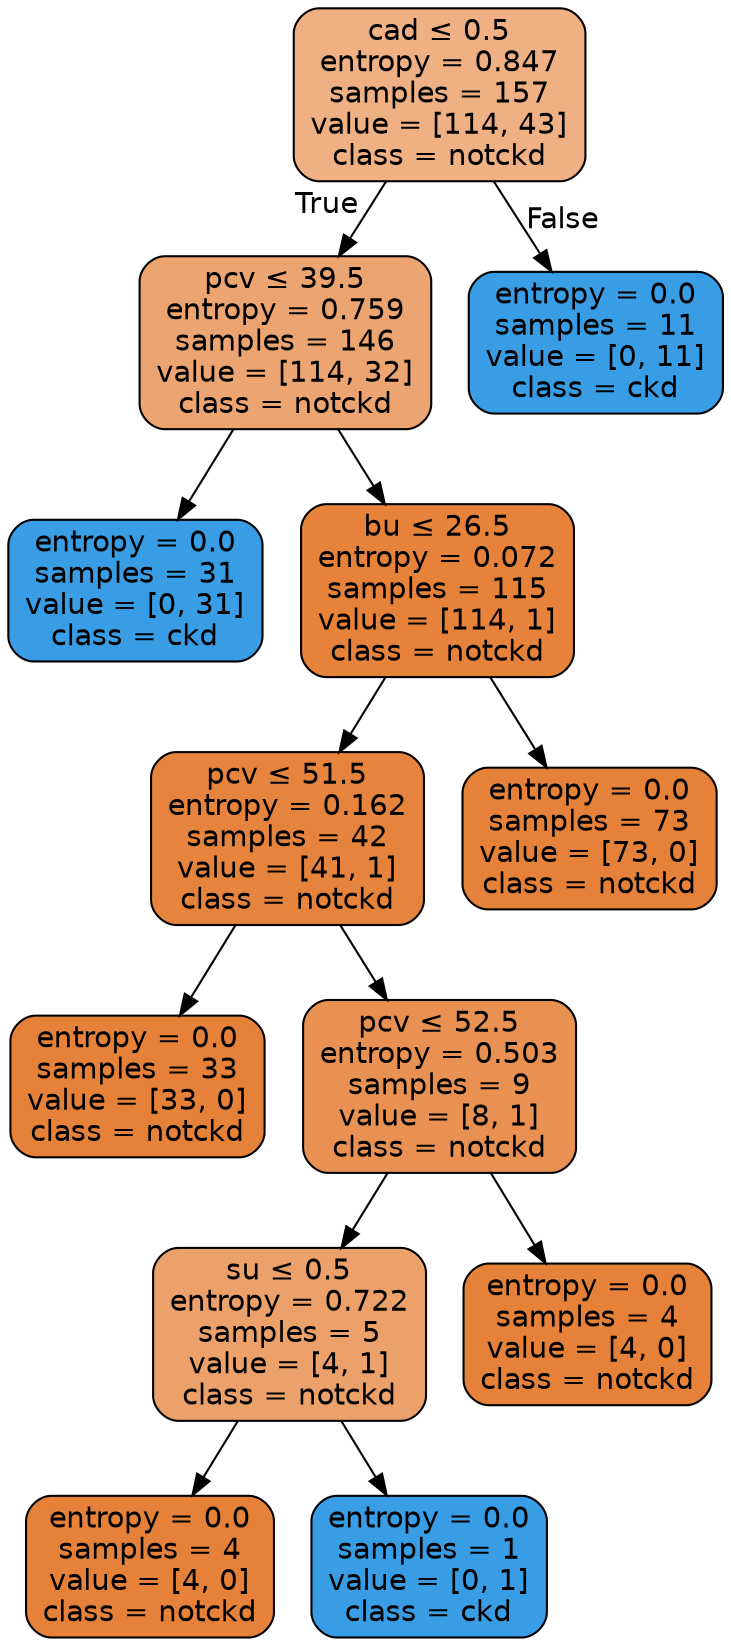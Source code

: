 digraph Tree {
node [shape=box, style="filled, rounded", color="black", fontname=helvetica] ;
edge [fontname=helvetica] ;
0 [label=<cad &le; 0.5<br/>entropy = 0.847<br/>samples = 157<br/>value = [114, 43]<br/>class = notckd>, fillcolor="#e581399f"] ;
1 [label=<pcv &le; 39.5<br/>entropy = 0.759<br/>samples = 146<br/>value = [114, 32]<br/>class = notckd>, fillcolor="#e58139b7"] ;
0 -> 1 [labeldistance=2.5, labelangle=45, headlabel="True"] ;
2 [label=<entropy = 0.0<br/>samples = 31<br/>value = [0, 31]<br/>class = ckd>, fillcolor="#399de5ff"] ;
1 -> 2 ;
3 [label=<bu &le; 26.5<br/>entropy = 0.072<br/>samples = 115<br/>value = [114, 1]<br/>class = notckd>, fillcolor="#e58139fd"] ;
1 -> 3 ;
4 [label=<pcv &le; 51.5<br/>entropy = 0.162<br/>samples = 42<br/>value = [41, 1]<br/>class = notckd>, fillcolor="#e58139f9"] ;
3 -> 4 ;
5 [label=<entropy = 0.0<br/>samples = 33<br/>value = [33, 0]<br/>class = notckd>, fillcolor="#e58139ff"] ;
4 -> 5 ;
6 [label=<pcv &le; 52.5<br/>entropy = 0.503<br/>samples = 9<br/>value = [8, 1]<br/>class = notckd>, fillcolor="#e58139df"] ;
4 -> 6 ;
7 [label=<su &le; 0.5<br/>entropy = 0.722<br/>samples = 5<br/>value = [4, 1]<br/>class = notckd>, fillcolor="#e58139bf"] ;
6 -> 7 ;
8 [label=<entropy = 0.0<br/>samples = 4<br/>value = [4, 0]<br/>class = notckd>, fillcolor="#e58139ff"] ;
7 -> 8 ;
9 [label=<entropy = 0.0<br/>samples = 1<br/>value = [0, 1]<br/>class = ckd>, fillcolor="#399de5ff"] ;
7 -> 9 ;
10 [label=<entropy = 0.0<br/>samples = 4<br/>value = [4, 0]<br/>class = notckd>, fillcolor="#e58139ff"] ;
6 -> 10 ;
11 [label=<entropy = 0.0<br/>samples = 73<br/>value = [73, 0]<br/>class = notckd>, fillcolor="#e58139ff"] ;
3 -> 11 ;
12 [label=<entropy = 0.0<br/>samples = 11<br/>value = [0, 11]<br/>class = ckd>, fillcolor="#399de5ff"] ;
0 -> 12 [labeldistance=2.5, labelangle=-45, headlabel="False"] ;
}